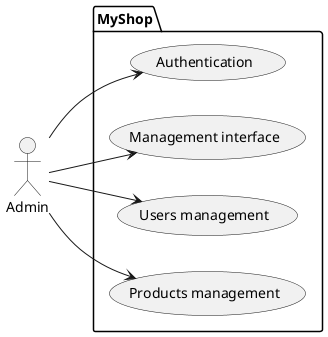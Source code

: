 @startuml
left to right direction
actor Admin as u


package "MyShop" {
  usecase "Authentication" as UC1
  usecase "Management interface" as UC2
  usecase "Users management" as UC3
  usecase "Products management" as UC4
}

u --> UC1
u --> UC2
u --> UC3
u --> UC4

@enduml
